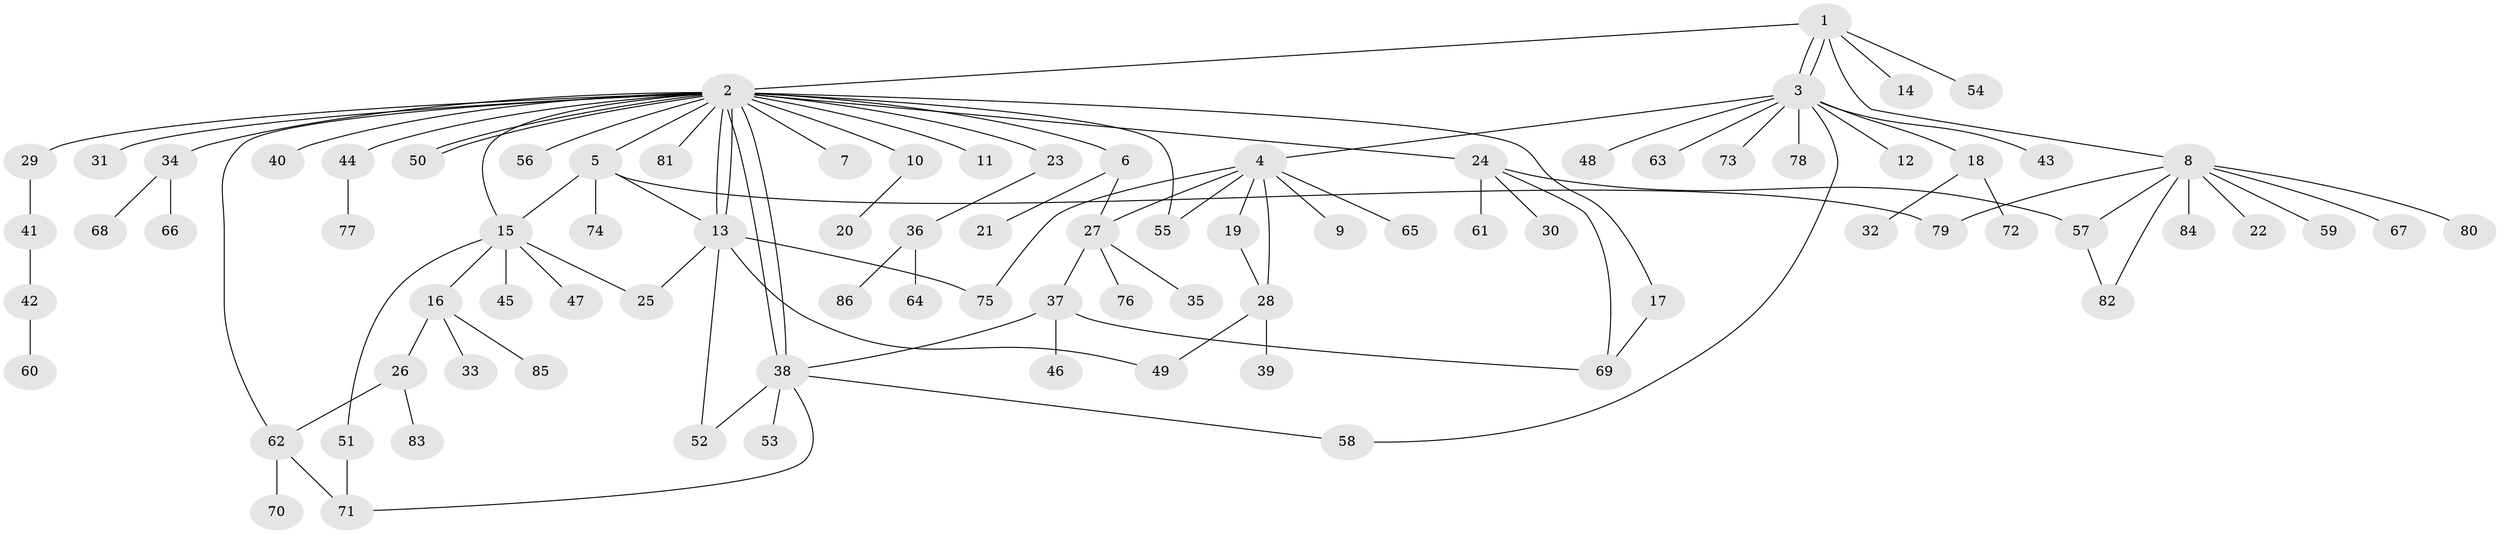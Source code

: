 // coarse degree distribution, {4: 0.029411764705882353, 18: 0.029411764705882353, 15: 0.029411764705882353, 6: 0.029411764705882353, 1: 0.6176470588235294, 3: 0.11764705882352941, 7: 0.029411764705882353, 2: 0.08823529411764706, 5: 0.029411764705882353}
// Generated by graph-tools (version 1.1) at 2025/18/03/04/25 18:18:14]
// undirected, 86 vertices, 108 edges
graph export_dot {
graph [start="1"]
  node [color=gray90,style=filled];
  1;
  2;
  3;
  4;
  5;
  6;
  7;
  8;
  9;
  10;
  11;
  12;
  13;
  14;
  15;
  16;
  17;
  18;
  19;
  20;
  21;
  22;
  23;
  24;
  25;
  26;
  27;
  28;
  29;
  30;
  31;
  32;
  33;
  34;
  35;
  36;
  37;
  38;
  39;
  40;
  41;
  42;
  43;
  44;
  45;
  46;
  47;
  48;
  49;
  50;
  51;
  52;
  53;
  54;
  55;
  56;
  57;
  58;
  59;
  60;
  61;
  62;
  63;
  64;
  65;
  66;
  67;
  68;
  69;
  70;
  71;
  72;
  73;
  74;
  75;
  76;
  77;
  78;
  79;
  80;
  81;
  82;
  83;
  84;
  85;
  86;
  1 -- 2;
  1 -- 3;
  1 -- 3;
  1 -- 8;
  1 -- 14;
  1 -- 54;
  2 -- 5;
  2 -- 6;
  2 -- 7;
  2 -- 10;
  2 -- 11;
  2 -- 13;
  2 -- 13;
  2 -- 15;
  2 -- 17;
  2 -- 23;
  2 -- 24;
  2 -- 29;
  2 -- 31;
  2 -- 34;
  2 -- 38;
  2 -- 38;
  2 -- 40;
  2 -- 44;
  2 -- 50;
  2 -- 50;
  2 -- 55;
  2 -- 56;
  2 -- 62;
  2 -- 81;
  3 -- 4;
  3 -- 12;
  3 -- 18;
  3 -- 43;
  3 -- 48;
  3 -- 58;
  3 -- 63;
  3 -- 73;
  3 -- 78;
  4 -- 9;
  4 -- 19;
  4 -- 27;
  4 -- 28;
  4 -- 55;
  4 -- 65;
  4 -- 75;
  5 -- 13;
  5 -- 15;
  5 -- 74;
  5 -- 79;
  6 -- 21;
  6 -- 27;
  8 -- 22;
  8 -- 57;
  8 -- 59;
  8 -- 67;
  8 -- 79;
  8 -- 80;
  8 -- 82;
  8 -- 84;
  10 -- 20;
  13 -- 25;
  13 -- 49;
  13 -- 52;
  13 -- 75;
  15 -- 16;
  15 -- 25;
  15 -- 45;
  15 -- 47;
  15 -- 51;
  16 -- 26;
  16 -- 33;
  16 -- 85;
  17 -- 69;
  18 -- 32;
  18 -- 72;
  19 -- 28;
  23 -- 36;
  24 -- 30;
  24 -- 57;
  24 -- 61;
  24 -- 69;
  26 -- 62;
  26 -- 83;
  27 -- 35;
  27 -- 37;
  27 -- 76;
  28 -- 39;
  28 -- 49;
  29 -- 41;
  34 -- 66;
  34 -- 68;
  36 -- 64;
  36 -- 86;
  37 -- 38;
  37 -- 46;
  37 -- 69;
  38 -- 52;
  38 -- 53;
  38 -- 58;
  38 -- 71;
  41 -- 42;
  42 -- 60;
  44 -- 77;
  51 -- 71;
  57 -- 82;
  62 -- 70;
  62 -- 71;
}
